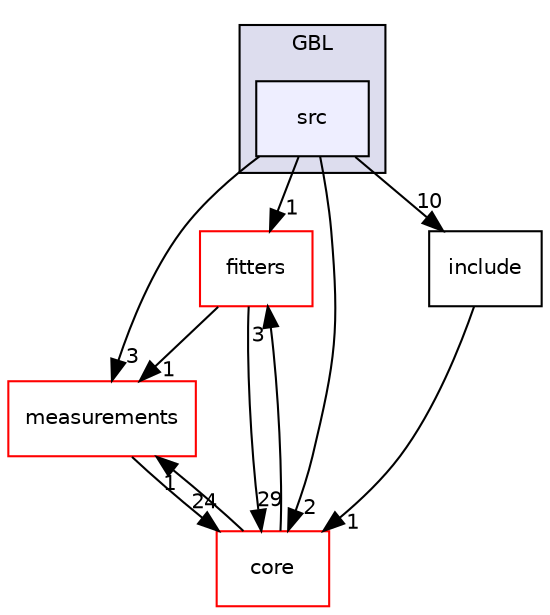 digraph "genfit/GBL/src" {
  compound=true
  node [ fontsize="10", fontname="Helvetica"];
  edge [ labelfontsize="10", labelfontname="Helvetica"];
  subgraph clusterdir_d078a606355590d5581335b64f0fc0ed {
    graph [ bgcolor="#ddddee", pencolor="black", label="GBL" fontname="Helvetica", fontsize="10", URL="dir_d078a606355590d5581335b64f0fc0ed.html"]
  dir_c9bd156cff10614db3dd51b2868b9a3c [shape=box, label="src", style="filled", fillcolor="#eeeeff", pencolor="black", URL="dir_c9bd156cff10614db3dd51b2868b9a3c.html"];
  }
  dir_84ddfff8e8c088d4b1ab178aeca71541 [shape=box label="fitters" fillcolor="white" style="filled" color="red" URL="dir_84ddfff8e8c088d4b1ab178aeca71541.html"];
  dir_9268fb76a242d6fab4cb1d575f1746b1 [shape=box label="measurements" fillcolor="white" style="filled" color="red" URL="dir_9268fb76a242d6fab4cb1d575f1746b1.html"];
  dir_7a40b7556c10f243ca9453eab1d74876 [shape=box label="core" fillcolor="white" style="filled" color="red" URL="dir_7a40b7556c10f243ca9453eab1d74876.html"];
  dir_984da450cb7d154c41bb02fe85c223c8 [shape=box label="include" URL="dir_984da450cb7d154c41bb02fe85c223c8.html"];
  dir_84ddfff8e8c088d4b1ab178aeca71541->dir_9268fb76a242d6fab4cb1d575f1746b1 [headlabel="1", labeldistance=1.5 headhref="dir_000043_000054.html"];
  dir_84ddfff8e8c088d4b1ab178aeca71541->dir_7a40b7556c10f243ca9453eab1d74876 [headlabel="29", labeldistance=1.5 headhref="dir_000043_000029.html"];
  dir_9268fb76a242d6fab4cb1d575f1746b1->dir_7a40b7556c10f243ca9453eab1d74876 [headlabel="24", labeldistance=1.5 headhref="dir_000054_000029.html"];
  dir_c9bd156cff10614db3dd51b2868b9a3c->dir_84ddfff8e8c088d4b1ab178aeca71541 [headlabel="1", labeldistance=1.5 headhref="dir_000048_000043.html"];
  dir_c9bd156cff10614db3dd51b2868b9a3c->dir_9268fb76a242d6fab4cb1d575f1746b1 [headlabel="3", labeldistance=1.5 headhref="dir_000048_000054.html"];
  dir_c9bd156cff10614db3dd51b2868b9a3c->dir_7a40b7556c10f243ca9453eab1d74876 [headlabel="2", labeldistance=1.5 headhref="dir_000048_000029.html"];
  dir_c9bd156cff10614db3dd51b2868b9a3c->dir_984da450cb7d154c41bb02fe85c223c8 [headlabel="10", labeldistance=1.5 headhref="dir_000048_000047.html"];
  dir_7a40b7556c10f243ca9453eab1d74876->dir_84ddfff8e8c088d4b1ab178aeca71541 [headlabel="3", labeldistance=1.5 headhref="dir_000029_000043.html"];
  dir_7a40b7556c10f243ca9453eab1d74876->dir_9268fb76a242d6fab4cb1d575f1746b1 [headlabel="1", labeldistance=1.5 headhref="dir_000029_000054.html"];
  dir_984da450cb7d154c41bb02fe85c223c8->dir_7a40b7556c10f243ca9453eab1d74876 [headlabel="1", labeldistance=1.5 headhref="dir_000047_000029.html"];
}
